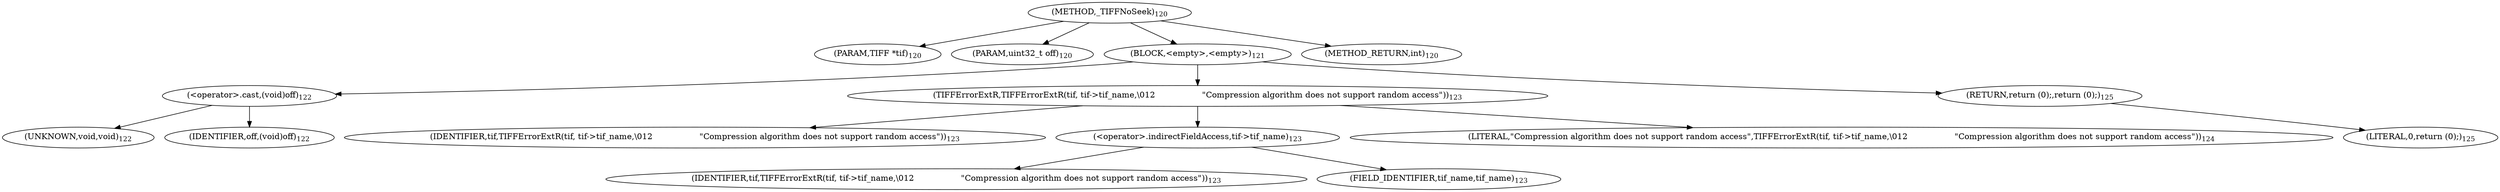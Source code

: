digraph "_TIFFNoSeek" {  
"1892" [label = <(METHOD,_TIFFNoSeek)<SUB>120</SUB>> ]
"1893" [label = <(PARAM,TIFF *tif)<SUB>120</SUB>> ]
"1894" [label = <(PARAM,uint32_t off)<SUB>120</SUB>> ]
"1895" [label = <(BLOCK,&lt;empty&gt;,&lt;empty&gt;)<SUB>121</SUB>> ]
"1896" [label = <(&lt;operator&gt;.cast,(void)off)<SUB>122</SUB>> ]
"1897" [label = <(UNKNOWN,void,void)<SUB>122</SUB>> ]
"1898" [label = <(IDENTIFIER,off,(void)off)<SUB>122</SUB>> ]
"1899" [label = <(TIFFErrorExtR,TIFFErrorExtR(tif, tif-&gt;tif_name,\012                  &quot;Compression algorithm does not support random access&quot;))<SUB>123</SUB>> ]
"1900" [label = <(IDENTIFIER,tif,TIFFErrorExtR(tif, tif-&gt;tif_name,\012                  &quot;Compression algorithm does not support random access&quot;))<SUB>123</SUB>> ]
"1901" [label = <(&lt;operator&gt;.indirectFieldAccess,tif-&gt;tif_name)<SUB>123</SUB>> ]
"1902" [label = <(IDENTIFIER,tif,TIFFErrorExtR(tif, tif-&gt;tif_name,\012                  &quot;Compression algorithm does not support random access&quot;))<SUB>123</SUB>> ]
"1903" [label = <(FIELD_IDENTIFIER,tif_name,tif_name)<SUB>123</SUB>> ]
"1904" [label = <(LITERAL,&quot;Compression algorithm does not support random access&quot;,TIFFErrorExtR(tif, tif-&gt;tif_name,\012                  &quot;Compression algorithm does not support random access&quot;))<SUB>124</SUB>> ]
"1905" [label = <(RETURN,return (0);,return (0);)<SUB>125</SUB>> ]
"1906" [label = <(LITERAL,0,return (0);)<SUB>125</SUB>> ]
"1907" [label = <(METHOD_RETURN,int)<SUB>120</SUB>> ]
  "1892" -> "1893" 
  "1892" -> "1894" 
  "1892" -> "1895" 
  "1892" -> "1907" 
  "1895" -> "1896" 
  "1895" -> "1899" 
  "1895" -> "1905" 
  "1896" -> "1897" 
  "1896" -> "1898" 
  "1899" -> "1900" 
  "1899" -> "1901" 
  "1899" -> "1904" 
  "1901" -> "1902" 
  "1901" -> "1903" 
  "1905" -> "1906" 
}
